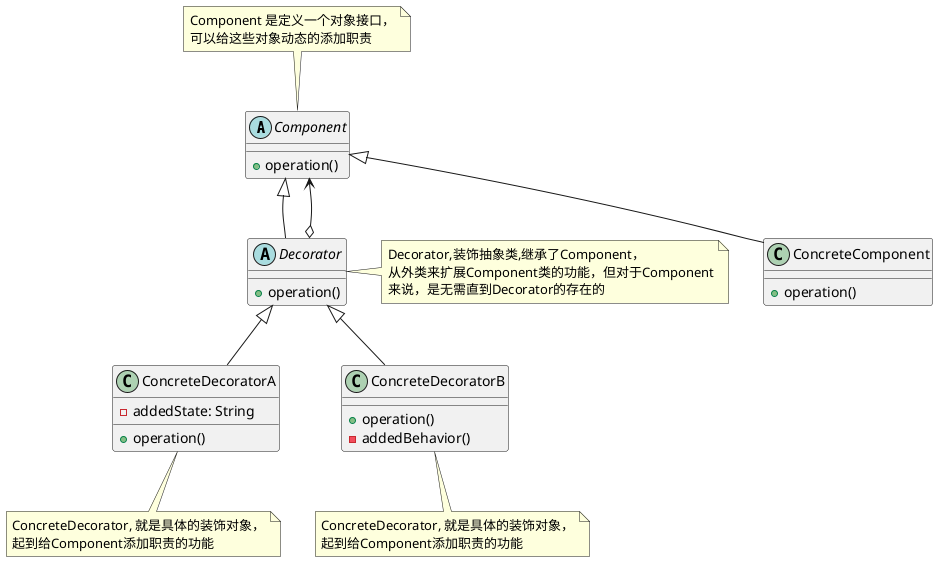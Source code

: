 @startuml "装饰模式"
abstract Component{
    + operation()
}

note top of Component
Component 是定义一个对象接口，
可以给这些对象动态的添加职责
end note

' class ConcreteComponent implements Component{
'     + operation()
' }

class ConcreteComponent extends Component{
    + operation()
}

abstract Decorator extends Component{
    + operation()
}

Component <--o Decorator

note right of Decorator
Decorator,装饰抽象类,继承了Component，
从外类来扩展Component类的功能，但对于Component
来说，是无需直到Decorator的存在的
end note

class ConcreteDecoratorA extends Decorator{
    - addedState: String
    + operation()
}

note bottom of ConcreteDecoratorA
ConcreteDecorator, 就是具体的装饰对象，
起到给Component添加职责的功能
end note

class ConcreteDecoratorB extends Decorator{
    + operation()
    - addedBehavior()
}

note bottom of ConcreteDecoratorB
ConcreteDecorator, 就是具体的装饰对象，
起到给Component添加职责的功能
end note

' Component <|-- ConcreteComponent


@enduml